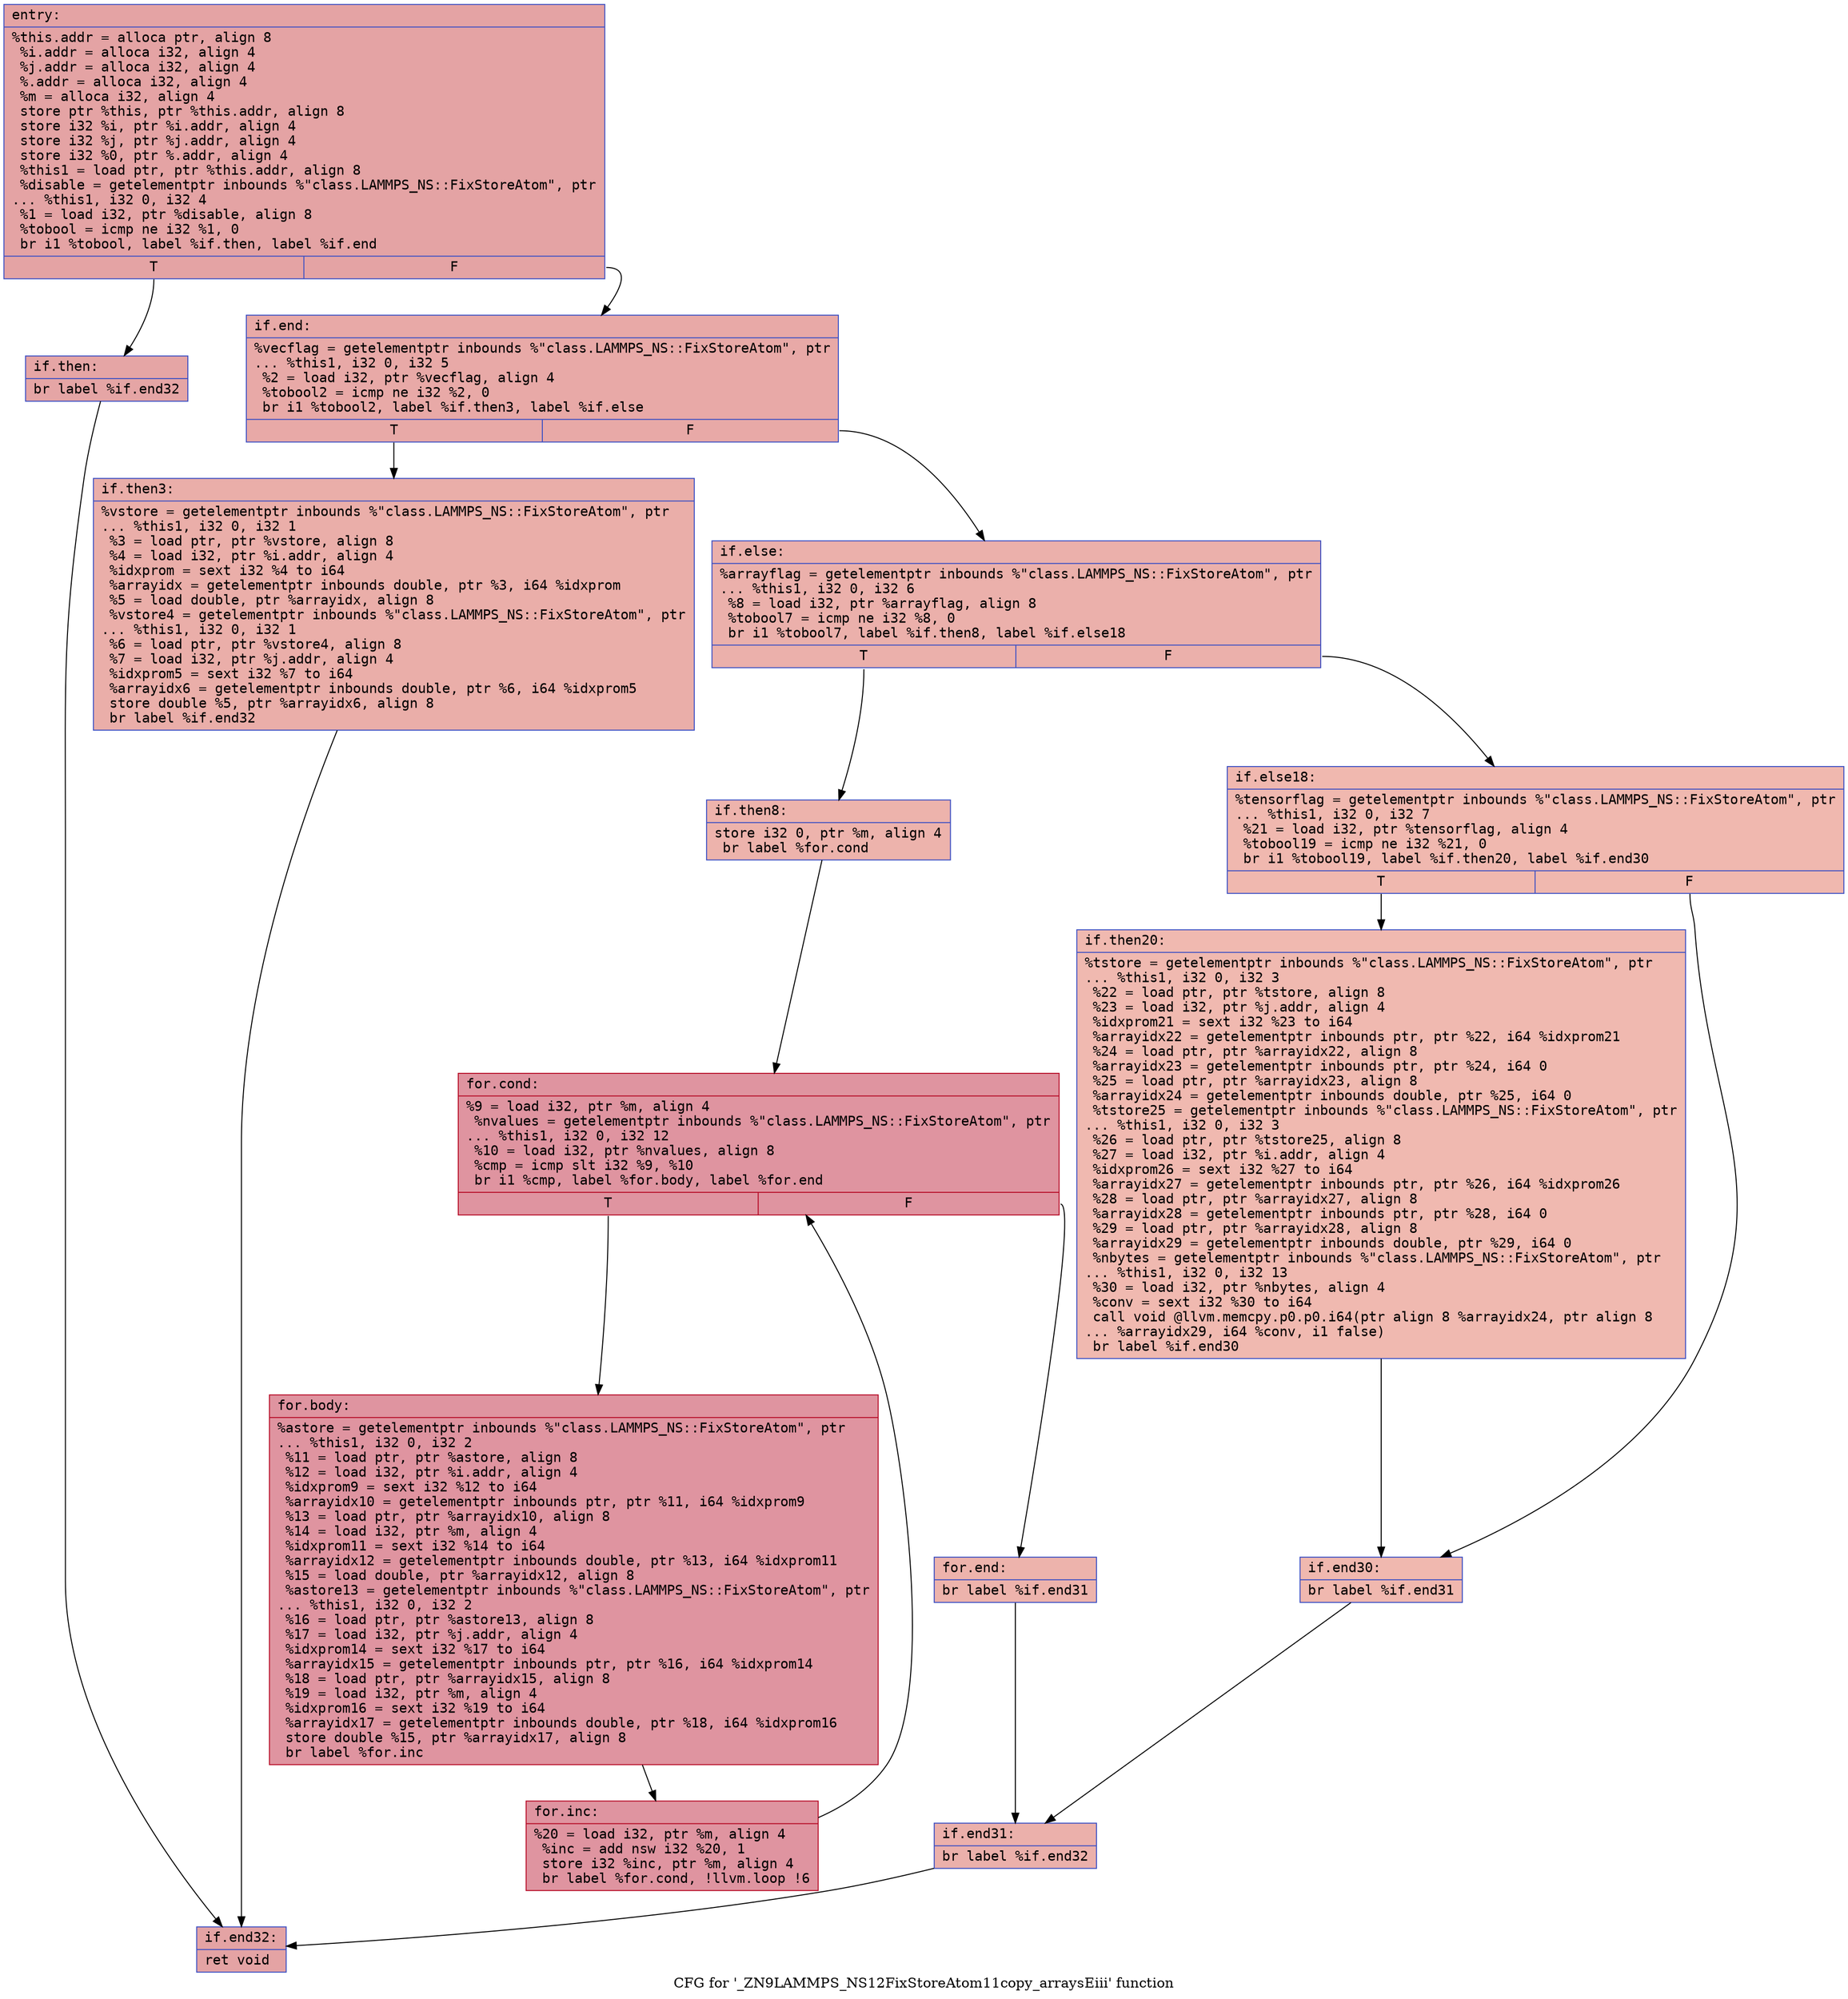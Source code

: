 digraph "CFG for '_ZN9LAMMPS_NS12FixStoreAtom11copy_arraysEiii' function" {
	label="CFG for '_ZN9LAMMPS_NS12FixStoreAtom11copy_arraysEiii' function";

	Node0x555d650ef8a0 [shape=record,color="#3d50c3ff", style=filled, fillcolor="#c32e3170" fontname="Courier",label="{entry:\l|  %this.addr = alloca ptr, align 8\l  %i.addr = alloca i32, align 4\l  %j.addr = alloca i32, align 4\l  %.addr = alloca i32, align 4\l  %m = alloca i32, align 4\l  store ptr %this, ptr %this.addr, align 8\l  store i32 %i, ptr %i.addr, align 4\l  store i32 %j, ptr %j.addr, align 4\l  store i32 %0, ptr %.addr, align 4\l  %this1 = load ptr, ptr %this.addr, align 8\l  %disable = getelementptr inbounds %\"class.LAMMPS_NS::FixStoreAtom\", ptr\l... %this1, i32 0, i32 4\l  %1 = load i32, ptr %disable, align 8\l  %tobool = icmp ne i32 %1, 0\l  br i1 %tobool, label %if.then, label %if.end\l|{<s0>T|<s1>F}}"];
	Node0x555d650ef8a0:s0 -> Node0x555d650f0ac0[tooltip="entry -> if.then\nProbability 62.50%" ];
	Node0x555d650ef8a0:s1 -> Node0x555d650ef570[tooltip="entry -> if.end\nProbability 37.50%" ];
	Node0x555d650f0ac0 [shape=record,color="#3d50c3ff", style=filled, fillcolor="#c5333470" fontname="Courier",label="{if.then:\l|  br label %if.end32\l}"];
	Node0x555d650f0ac0 -> Node0x555d650ef5e0[tooltip="if.then -> if.end32\nProbability 100.00%" ];
	Node0x555d650ef570 [shape=record,color="#3d50c3ff", style=filled, fillcolor="#ca3b3770" fontname="Courier",label="{if.end:\l|  %vecflag = getelementptr inbounds %\"class.LAMMPS_NS::FixStoreAtom\", ptr\l... %this1, i32 0, i32 5\l  %2 = load i32, ptr %vecflag, align 4\l  %tobool2 = icmp ne i32 %2, 0\l  br i1 %tobool2, label %if.then3, label %if.else\l|{<s0>T|<s1>F}}"];
	Node0x555d650ef570:s0 -> Node0x555d650f1010[tooltip="if.end -> if.then3\nProbability 62.50%" ];
	Node0x555d650ef570:s1 -> Node0x555d650f1090[tooltip="if.end -> if.else\nProbability 37.50%" ];
	Node0x555d650f1010 [shape=record,color="#3d50c3ff", style=filled, fillcolor="#d0473d70" fontname="Courier",label="{if.then3:\l|  %vstore = getelementptr inbounds %\"class.LAMMPS_NS::FixStoreAtom\", ptr\l... %this1, i32 0, i32 1\l  %3 = load ptr, ptr %vstore, align 8\l  %4 = load i32, ptr %i.addr, align 4\l  %idxprom = sext i32 %4 to i64\l  %arrayidx = getelementptr inbounds double, ptr %3, i64 %idxprom\l  %5 = load double, ptr %arrayidx, align 8\l  %vstore4 = getelementptr inbounds %\"class.LAMMPS_NS::FixStoreAtom\", ptr\l... %this1, i32 0, i32 1\l  %6 = load ptr, ptr %vstore4, align 8\l  %7 = load i32, ptr %j.addr, align 4\l  %idxprom5 = sext i32 %7 to i64\l  %arrayidx6 = getelementptr inbounds double, ptr %6, i64 %idxprom5\l  store double %5, ptr %arrayidx6, align 8\l  br label %if.end32\l}"];
	Node0x555d650f1010 -> Node0x555d650ef5e0[tooltip="if.then3 -> if.end32\nProbability 100.00%" ];
	Node0x555d650f1090 [shape=record,color="#3d50c3ff", style=filled, fillcolor="#d24b4070" fontname="Courier",label="{if.else:\l|  %arrayflag = getelementptr inbounds %\"class.LAMMPS_NS::FixStoreAtom\", ptr\l... %this1, i32 0, i32 6\l  %8 = load i32, ptr %arrayflag, align 8\l  %tobool7 = icmp ne i32 %8, 0\l  br i1 %tobool7, label %if.then8, label %if.else18\l|{<s0>T|<s1>F}}"];
	Node0x555d650f1090:s0 -> Node0x555d650f1db0[tooltip="if.else -> if.then8\nProbability 62.50%" ];
	Node0x555d650f1090:s1 -> Node0x555d650f1e00[tooltip="if.else -> if.else18\nProbability 37.50%" ];
	Node0x555d650f1db0 [shape=record,color="#3d50c3ff", style=filled, fillcolor="#d6524470" fontname="Courier",label="{if.then8:\l|  store i32 0, ptr %m, align 4\l  br label %for.cond\l}"];
	Node0x555d650f1db0 -> Node0x555d650f1fd0[tooltip="if.then8 -> for.cond\nProbability 100.00%" ];
	Node0x555d650f1fd0 [shape=record,color="#b70d28ff", style=filled, fillcolor="#b70d2870" fontname="Courier",label="{for.cond:\l|  %9 = load i32, ptr %m, align 4\l  %nvalues = getelementptr inbounds %\"class.LAMMPS_NS::FixStoreAtom\", ptr\l... %this1, i32 0, i32 12\l  %10 = load i32, ptr %nvalues, align 8\l  %cmp = icmp slt i32 %9, %10\l  br i1 %cmp, label %for.body, label %for.end\l|{<s0>T|<s1>F}}"];
	Node0x555d650f1fd0:s0 -> Node0x555d650f2350[tooltip="for.cond -> for.body\nProbability 96.88%" ];
	Node0x555d650f1fd0:s1 -> Node0x555d650f23d0[tooltip="for.cond -> for.end\nProbability 3.12%" ];
	Node0x555d650f2350 [shape=record,color="#b70d28ff", style=filled, fillcolor="#b70d2870" fontname="Courier",label="{for.body:\l|  %astore = getelementptr inbounds %\"class.LAMMPS_NS::FixStoreAtom\", ptr\l... %this1, i32 0, i32 2\l  %11 = load ptr, ptr %astore, align 8\l  %12 = load i32, ptr %i.addr, align 4\l  %idxprom9 = sext i32 %12 to i64\l  %arrayidx10 = getelementptr inbounds ptr, ptr %11, i64 %idxprom9\l  %13 = load ptr, ptr %arrayidx10, align 8\l  %14 = load i32, ptr %m, align 4\l  %idxprom11 = sext i32 %14 to i64\l  %arrayidx12 = getelementptr inbounds double, ptr %13, i64 %idxprom11\l  %15 = load double, ptr %arrayidx12, align 8\l  %astore13 = getelementptr inbounds %\"class.LAMMPS_NS::FixStoreAtom\", ptr\l... %this1, i32 0, i32 2\l  %16 = load ptr, ptr %astore13, align 8\l  %17 = load i32, ptr %j.addr, align 4\l  %idxprom14 = sext i32 %17 to i64\l  %arrayidx15 = getelementptr inbounds ptr, ptr %16, i64 %idxprom14\l  %18 = load ptr, ptr %arrayidx15, align 8\l  %19 = load i32, ptr %m, align 4\l  %idxprom16 = sext i32 %19 to i64\l  %arrayidx17 = getelementptr inbounds double, ptr %18, i64 %idxprom16\l  store double %15, ptr %arrayidx17, align 8\l  br label %for.inc\l}"];
	Node0x555d650f2350 -> Node0x555d650f31a0[tooltip="for.body -> for.inc\nProbability 100.00%" ];
	Node0x555d650f31a0 [shape=record,color="#b70d28ff", style=filled, fillcolor="#b70d2870" fontname="Courier",label="{for.inc:\l|  %20 = load i32, ptr %m, align 4\l  %inc = add nsw i32 %20, 1\l  store i32 %inc, ptr %m, align 4\l  br label %for.cond, !llvm.loop !6\l}"];
	Node0x555d650f31a0 -> Node0x555d650f1fd0[tooltip="for.inc -> for.cond\nProbability 100.00%" ];
	Node0x555d650f23d0 [shape=record,color="#3d50c3ff", style=filled, fillcolor="#d6524470" fontname="Courier",label="{for.end:\l|  br label %if.end31\l}"];
	Node0x555d650f23d0 -> Node0x555d650f3590[tooltip="for.end -> if.end31\nProbability 100.00%" ];
	Node0x555d650f1e00 [shape=record,color="#3d50c3ff", style=filled, fillcolor="#dc5d4a70" fontname="Courier",label="{if.else18:\l|  %tensorflag = getelementptr inbounds %\"class.LAMMPS_NS::FixStoreAtom\", ptr\l... %this1, i32 0, i32 7\l  %21 = load i32, ptr %tensorflag, align 4\l  %tobool19 = icmp ne i32 %21, 0\l  br i1 %tobool19, label %if.then20, label %if.end30\l|{<s0>T|<s1>F}}"];
	Node0x555d650f1e00:s0 -> Node0x555d650f3ed0[tooltip="if.else18 -> if.then20\nProbability 62.50%" ];
	Node0x555d650f1e00:s1 -> Node0x555d650f3f50[tooltip="if.else18 -> if.end30\nProbability 37.50%" ];
	Node0x555d650f3ed0 [shape=record,color="#3d50c3ff", style=filled, fillcolor="#de614d70" fontname="Courier",label="{if.then20:\l|  %tstore = getelementptr inbounds %\"class.LAMMPS_NS::FixStoreAtom\", ptr\l... %this1, i32 0, i32 3\l  %22 = load ptr, ptr %tstore, align 8\l  %23 = load i32, ptr %j.addr, align 4\l  %idxprom21 = sext i32 %23 to i64\l  %arrayidx22 = getelementptr inbounds ptr, ptr %22, i64 %idxprom21\l  %24 = load ptr, ptr %arrayidx22, align 8\l  %arrayidx23 = getelementptr inbounds ptr, ptr %24, i64 0\l  %25 = load ptr, ptr %arrayidx23, align 8\l  %arrayidx24 = getelementptr inbounds double, ptr %25, i64 0\l  %tstore25 = getelementptr inbounds %\"class.LAMMPS_NS::FixStoreAtom\", ptr\l... %this1, i32 0, i32 3\l  %26 = load ptr, ptr %tstore25, align 8\l  %27 = load i32, ptr %i.addr, align 4\l  %idxprom26 = sext i32 %27 to i64\l  %arrayidx27 = getelementptr inbounds ptr, ptr %26, i64 %idxprom26\l  %28 = load ptr, ptr %arrayidx27, align 8\l  %arrayidx28 = getelementptr inbounds ptr, ptr %28, i64 0\l  %29 = load ptr, ptr %arrayidx28, align 8\l  %arrayidx29 = getelementptr inbounds double, ptr %29, i64 0\l  %nbytes = getelementptr inbounds %\"class.LAMMPS_NS::FixStoreAtom\", ptr\l... %this1, i32 0, i32 13\l  %30 = load i32, ptr %nbytes, align 4\l  %conv = sext i32 %30 to i64\l  call void @llvm.memcpy.p0.p0.i64(ptr align 8 %arrayidx24, ptr align 8\l... %arrayidx29, i64 %conv, i1 false)\l  br label %if.end30\l}"];
	Node0x555d650f3ed0 -> Node0x555d650f3f50[tooltip="if.then20 -> if.end30\nProbability 100.00%" ];
	Node0x555d650f3f50 [shape=record,color="#3d50c3ff", style=filled, fillcolor="#dc5d4a70" fontname="Courier",label="{if.end30:\l|  br label %if.end31\l}"];
	Node0x555d650f3f50 -> Node0x555d650f3590[tooltip="if.end30 -> if.end31\nProbability 100.00%" ];
	Node0x555d650f3590 [shape=record,color="#3d50c3ff", style=filled, fillcolor="#d24b4070" fontname="Courier",label="{if.end31:\l|  br label %if.end32\l}"];
	Node0x555d650f3590 -> Node0x555d650ef5e0[tooltip="if.end31 -> if.end32\nProbability 100.00%" ];
	Node0x555d650ef5e0 [shape=record,color="#3d50c3ff", style=filled, fillcolor="#c32e3170" fontname="Courier",label="{if.end32:\l|  ret void\l}"];
}
